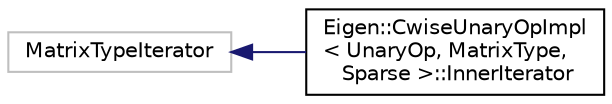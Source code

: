 digraph "Graphical Class Hierarchy"
{
  edge [fontname="Helvetica",fontsize="10",labelfontname="Helvetica",labelfontsize="10"];
  node [fontname="Helvetica",fontsize="10",shape=record];
  rankdir="LR";
  Node1 [label="MatrixTypeIterator",height=0.2,width=0.4,color="grey75", fillcolor="white", style="filled"];
  Node1 -> Node2 [dir="back",color="midnightblue",fontsize="10",style="solid",fontname="Helvetica"];
  Node2 [label="Eigen::CwiseUnaryOpImpl\l\< UnaryOp, MatrixType,\l Sparse \>::InnerIterator",height=0.2,width=0.4,color="black", fillcolor="white", style="filled",URL="$class_eigen_1_1_cwise_unary_op_impl_3_01_unary_op_00_01_matrix_type_00_01_sparse_01_4_1_1_inner_iterator.html"];
}
